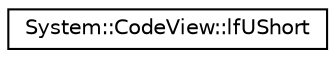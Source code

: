 digraph G
{
  edge [fontname="Helvetica",fontsize="10",labelfontname="Helvetica",labelfontsize="10"];
  node [fontname="Helvetica",fontsize="10",shape=record];
  rankdir="LR";
  Node1 [label="System::CodeView::lfUShort",height=0.2,width=0.4,color="black", fillcolor="white", style="filled",URL="$struct_system_1_1_code_view_1_1lf_u_short.html"];
}
